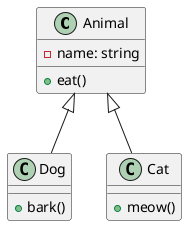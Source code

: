 @startuml item2
class Animal {
  - name: string
  + eat()
}

class Dog {
  + bark()
}

class Cat {
  + meow()
}

Animal <|-- Dog
Animal <|-- Cat
@enduml